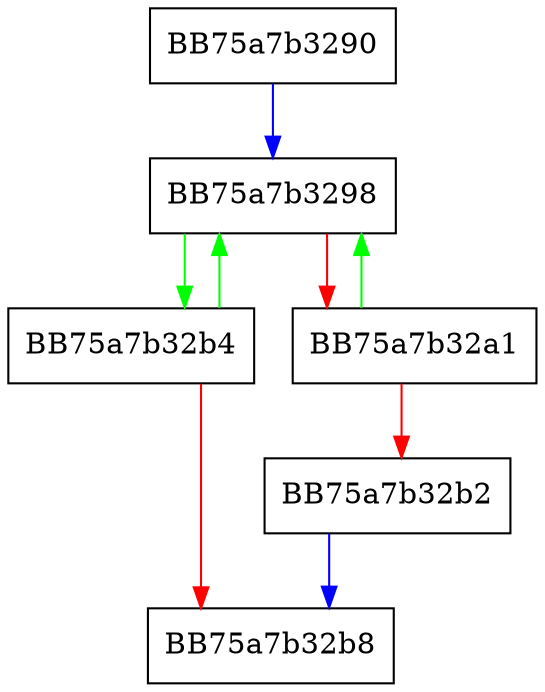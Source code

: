 digraph FPU_get_tag {
  node [shape="box"];
  graph [splines=ortho];
  BB75a7b3290 -> BB75a7b3298 [color="blue"];
  BB75a7b3298 -> BB75a7b32b4 [color="green"];
  BB75a7b3298 -> BB75a7b32a1 [color="red"];
  BB75a7b32a1 -> BB75a7b3298 [color="green"];
  BB75a7b32a1 -> BB75a7b32b2 [color="red"];
  BB75a7b32b2 -> BB75a7b32b8 [color="blue"];
  BB75a7b32b4 -> BB75a7b3298 [color="green"];
  BB75a7b32b4 -> BB75a7b32b8 [color="red"];
}